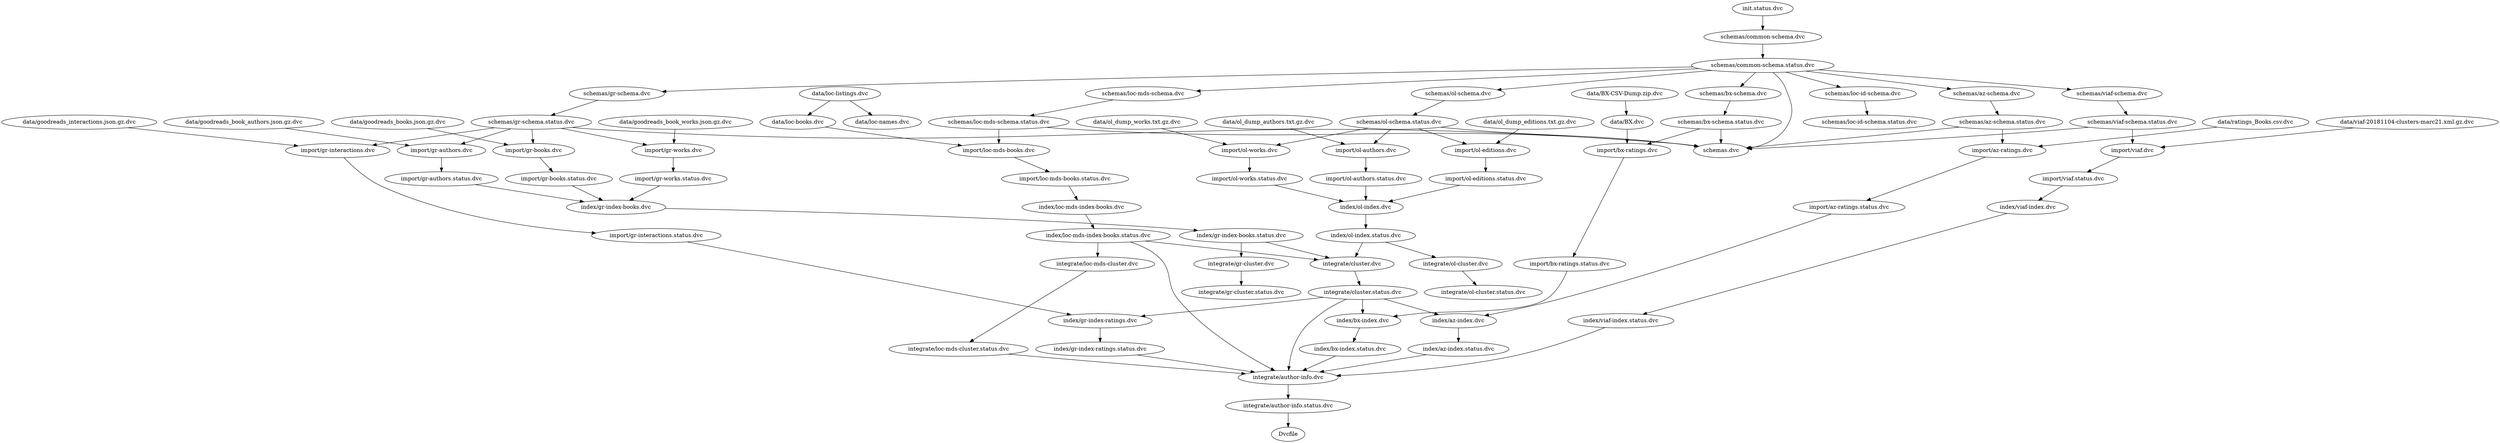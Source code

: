 strict digraph  {
"integrate/author-info.status.dvc";
Dvcfile;
"integrate/author-info.dvc";
"schemas/common-schema.status.dvc";
"schemas.dvc";
"schemas/loc-mds-schema.status.dvc";
"schemas/ol-schema.status.dvc";
"schemas/az-schema.status.dvc";
"schemas/bx-schema.status.dvc";
"schemas/gr-schema.status.dvc";
"schemas/viaf-schema.status.dvc";
"schemas/common-schema.dvc";
"schemas/loc-mds-schema.dvc";
"schemas/ol-schema.dvc";
"schemas/az-schema.dvc";
"schemas/bx-schema.dvc";
"schemas/gr-schema.dvc";
"schemas/viaf-schema.dvc";
"data/BX-CSV-Dump.zip.dvc";
"data/BX.dvc";
"data/loc-listings.dvc";
"data/loc-books.dvc";
"data/loc-names.dvc";
"data/ratings_Books.csv.dvc";
"import/az-ratings.dvc";
"import/az-ratings.status.dvc";
"import/bx-ratings.dvc";
"import/bx-ratings.status.dvc";
"data/goodreads_book_authors.json.gz.dvc";
"import/gr-authors.dvc";
"import/gr-authors.status.dvc";
"data/goodreads_books.json.gz.dvc";
"import/gr-books.dvc";
"import/gr-books.status.dvc";
"data/goodreads_interactions.json.gz.dvc";
"import/gr-interactions.dvc";
"import/gr-interactions.status.dvc";
"data/goodreads_book_works.json.gz.dvc";
"import/gr-works.dvc";
"import/gr-works.status.dvc";
"import/loc-mds-books.dvc";
"import/loc-mds-books.status.dvc";
"data/ol_dump_authors.txt.gz.dvc";
"import/ol-authors.dvc";
"import/ol-authors.status.dvc";
"data/ol_dump_editions.txt.gz.dvc";
"import/ol-editions.dvc";
"import/ol-editions.status.dvc";
"data/ol_dump_works.txt.gz.dvc";
"import/ol-works.dvc";
"import/ol-works.status.dvc";
"data/viaf-20181104-clusters-marc21.xml.gz.dvc";
"import/viaf.dvc";
"import/viaf.status.dvc";
"index/az-index.dvc";
"integrate/cluster.status.dvc";
"integrate/cluster.dvc";
"index/az-index.status.dvc";
"index/bx-index.dvc";
"index/bx-index.status.dvc";
"index/gr-index-books.dvc";
"index/gr-index-books.status.dvc";
"index/gr-index-ratings.dvc";
"index/gr-index-ratings.status.dvc";
"index/loc-mds-index-books.dvc";
"index/loc-mds-index-books.status.dvc";
"index/ol-index.dvc";
"index/ol-index.status.dvc";
"index/viaf-index.dvc";
"index/viaf-index.status.dvc";
"integrate/loc-mds-cluster.status.dvc";
"integrate/loc-mds-cluster.dvc";
"integrate/gr-cluster.dvc";
"integrate/gr-cluster.status.dvc";
"integrate/ol-cluster.dvc";
"integrate/ol-cluster.status.dvc";
"init.status.dvc";
"schemas/loc-id-schema.dvc";
"schemas/loc-id-schema.status.dvc";
"integrate/author-info.status.dvc" -> Dvcfile;
"integrate/author-info.dvc" -> "integrate/author-info.status.dvc";
"schemas/common-schema.status.dvc" -> "schemas.dvc";
"schemas/common-schema.status.dvc" -> "schemas/az-schema.dvc";
"schemas/common-schema.status.dvc" -> "schemas/bx-schema.dvc";
"schemas/common-schema.status.dvc" -> "schemas/gr-schema.dvc";
"schemas/common-schema.status.dvc" -> "schemas/loc-id-schema.dvc";
"schemas/common-schema.status.dvc" -> "schemas/loc-mds-schema.dvc";
"schemas/common-schema.status.dvc" -> "schemas/ol-schema.dvc";
"schemas/common-schema.status.dvc" -> "schemas/viaf-schema.dvc";
"schemas/loc-mds-schema.status.dvc" -> "schemas.dvc";
"schemas/loc-mds-schema.status.dvc" -> "import/loc-mds-books.dvc";
"schemas/ol-schema.status.dvc" -> "schemas.dvc";
"schemas/ol-schema.status.dvc" -> "import/ol-authors.dvc";
"schemas/ol-schema.status.dvc" -> "import/ol-editions.dvc";
"schemas/ol-schema.status.dvc" -> "import/ol-works.dvc";
"schemas/az-schema.status.dvc" -> "schemas.dvc";
"schemas/az-schema.status.dvc" -> "import/az-ratings.dvc";
"schemas/bx-schema.status.dvc" -> "schemas.dvc";
"schemas/bx-schema.status.dvc" -> "import/bx-ratings.dvc";
"schemas/gr-schema.status.dvc" -> "schemas.dvc";
"schemas/gr-schema.status.dvc" -> "import/gr-authors.dvc";
"schemas/gr-schema.status.dvc" -> "import/gr-books.dvc";
"schemas/gr-schema.status.dvc" -> "import/gr-interactions.dvc";
"schemas/gr-schema.status.dvc" -> "import/gr-works.dvc";
"schemas/viaf-schema.status.dvc" -> "schemas.dvc";
"schemas/viaf-schema.status.dvc" -> "import/viaf.dvc";
"schemas/common-schema.dvc" -> "schemas/common-schema.status.dvc";
"schemas/loc-mds-schema.dvc" -> "schemas/loc-mds-schema.status.dvc";
"schemas/ol-schema.dvc" -> "schemas/ol-schema.status.dvc";
"schemas/az-schema.dvc" -> "schemas/az-schema.status.dvc";
"schemas/bx-schema.dvc" -> "schemas/bx-schema.status.dvc";
"schemas/gr-schema.dvc" -> "schemas/gr-schema.status.dvc";
"schemas/viaf-schema.dvc" -> "schemas/viaf-schema.status.dvc";
"data/BX-CSV-Dump.zip.dvc" -> "data/BX.dvc";
"data/BX.dvc" -> "import/bx-ratings.dvc";
"data/loc-listings.dvc" -> "data/loc-books.dvc";
"data/loc-listings.dvc" -> "data/loc-names.dvc";
"data/loc-books.dvc" -> "import/loc-mds-books.dvc";
"data/ratings_Books.csv.dvc" -> "import/az-ratings.dvc";
"import/az-ratings.dvc" -> "import/az-ratings.status.dvc";
"import/az-ratings.status.dvc" -> "index/az-index.dvc";
"import/bx-ratings.dvc" -> "import/bx-ratings.status.dvc";
"import/bx-ratings.status.dvc" -> "index/bx-index.dvc";
"data/goodreads_book_authors.json.gz.dvc" -> "import/gr-authors.dvc";
"import/gr-authors.dvc" -> "import/gr-authors.status.dvc";
"import/gr-authors.status.dvc" -> "index/gr-index-books.dvc";
"data/goodreads_books.json.gz.dvc" -> "import/gr-books.dvc";
"import/gr-books.dvc" -> "import/gr-books.status.dvc";
"import/gr-books.status.dvc" -> "index/gr-index-books.dvc";
"data/goodreads_interactions.json.gz.dvc" -> "import/gr-interactions.dvc";
"import/gr-interactions.dvc" -> "import/gr-interactions.status.dvc";
"import/gr-interactions.status.dvc" -> "index/gr-index-ratings.dvc";
"data/goodreads_book_works.json.gz.dvc" -> "import/gr-works.dvc";
"import/gr-works.dvc" -> "import/gr-works.status.dvc";
"import/gr-works.status.dvc" -> "index/gr-index-books.dvc";
"import/loc-mds-books.dvc" -> "import/loc-mds-books.status.dvc";
"import/loc-mds-books.status.dvc" -> "index/loc-mds-index-books.dvc";
"data/ol_dump_authors.txt.gz.dvc" -> "import/ol-authors.dvc";
"import/ol-authors.dvc" -> "import/ol-authors.status.dvc";
"import/ol-authors.status.dvc" -> "index/ol-index.dvc";
"data/ol_dump_editions.txt.gz.dvc" -> "import/ol-editions.dvc";
"import/ol-editions.dvc" -> "import/ol-editions.status.dvc";
"import/ol-editions.status.dvc" -> "index/ol-index.dvc";
"data/ol_dump_works.txt.gz.dvc" -> "import/ol-works.dvc";
"import/ol-works.dvc" -> "import/ol-works.status.dvc";
"import/ol-works.status.dvc" -> "index/ol-index.dvc";
"data/viaf-20181104-clusters-marc21.xml.gz.dvc" -> "import/viaf.dvc";
"import/viaf.dvc" -> "import/viaf.status.dvc";
"import/viaf.status.dvc" -> "index/viaf-index.dvc";
"index/az-index.dvc" -> "index/az-index.status.dvc";
"integrate/cluster.status.dvc" -> "index/az-index.dvc";
"integrate/cluster.status.dvc" -> "index/bx-index.dvc";
"integrate/cluster.status.dvc" -> "index/gr-index-ratings.dvc";
"integrate/cluster.status.dvc" -> "integrate/author-info.dvc";
"integrate/cluster.dvc" -> "integrate/cluster.status.dvc";
"index/az-index.status.dvc" -> "integrate/author-info.dvc";
"index/bx-index.dvc" -> "index/bx-index.status.dvc";
"index/bx-index.status.dvc" -> "integrate/author-info.dvc";
"index/gr-index-books.dvc" -> "index/gr-index-books.status.dvc";
"index/gr-index-books.status.dvc" -> "integrate/cluster.dvc";
"index/gr-index-books.status.dvc" -> "integrate/gr-cluster.dvc";
"index/gr-index-ratings.dvc" -> "index/gr-index-ratings.status.dvc";
"index/gr-index-ratings.status.dvc" -> "integrate/author-info.dvc";
"index/loc-mds-index-books.dvc" -> "index/loc-mds-index-books.status.dvc";
"index/loc-mds-index-books.status.dvc" -> "integrate/author-info.dvc";
"index/loc-mds-index-books.status.dvc" -> "integrate/cluster.dvc";
"index/loc-mds-index-books.status.dvc" -> "integrate/loc-mds-cluster.dvc";
"index/ol-index.dvc" -> "index/ol-index.status.dvc";
"index/ol-index.status.dvc" -> "integrate/cluster.dvc";
"index/ol-index.status.dvc" -> "integrate/ol-cluster.dvc";
"index/viaf-index.dvc" -> "index/viaf-index.status.dvc";
"index/viaf-index.status.dvc" -> "integrate/author-info.dvc";
"integrate/loc-mds-cluster.status.dvc" -> "integrate/author-info.dvc";
"integrate/loc-mds-cluster.dvc" -> "integrate/loc-mds-cluster.status.dvc";
"integrate/gr-cluster.dvc" -> "integrate/gr-cluster.status.dvc";
"integrate/ol-cluster.dvc" -> "integrate/ol-cluster.status.dvc";
"init.status.dvc" -> "schemas/common-schema.dvc";
"schemas/loc-id-schema.dvc" -> "schemas/loc-id-schema.status.dvc";
}

